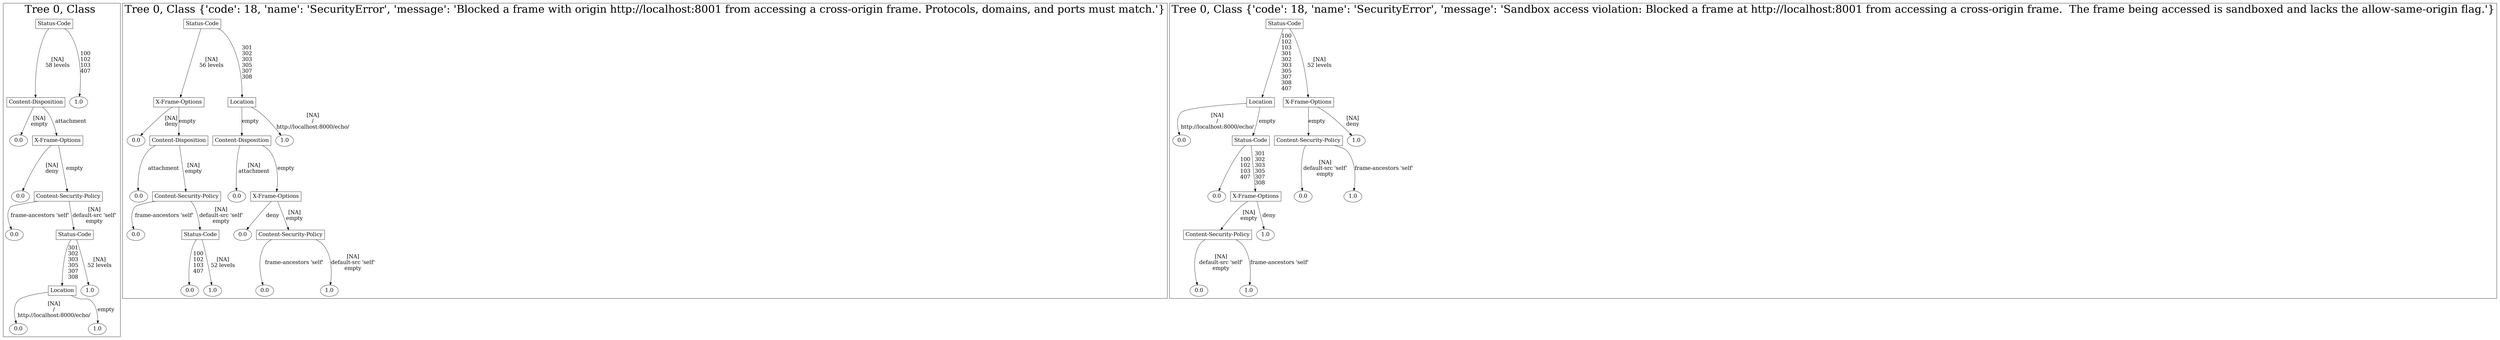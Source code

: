 /*
Generated by:
    http://https://github.com/h2oai/h2o-3/tree/master/h2o-genmodel/src/main/java/hex/genmodel/tools/PrintMojo.java
*/

/*
On a mac:

$ brew install graphviz
$ dot -Tpng file.gv -o file.png
$ open file.png
*/

digraph G {

subgraph cluster_0 {
/* Nodes */

/* Level 0 */
{
"SG_0_Node_0" [shape=box, fontsize=20, label="Status-Code"]
}

/* Level 1 */
{
"SG_0_Node_1" [shape=box, fontsize=20, label="Content-Disposition"]
"SG_0_Node_6" [fontsize=20, label="1.0"]
}

/* Level 2 */
{
"SG_0_Node_7" [fontsize=20, label="0.0"]
"SG_0_Node_2" [shape=box, fontsize=20, label="X-Frame-Options"]
}

/* Level 3 */
{
"SG_0_Node_8" [fontsize=20, label="0.0"]
"SG_0_Node_3" [shape=box, fontsize=20, label="Content-Security-Policy"]
}

/* Level 4 */
{
"SG_0_Node_9" [fontsize=20, label="0.0"]
"SG_0_Node_4" [shape=box, fontsize=20, label="Status-Code"]
}

/* Level 5 */
{
"SG_0_Node_5" [shape=box, fontsize=20, label="Location"]
"SG_0_Node_10" [fontsize=20, label="1.0"]
}

/* Level 6 */
{
"SG_0_Node_11" [fontsize=20, label="0.0"]
"SG_0_Node_12" [fontsize=20, label="1.0"]
}

/* Edges */
"SG_0_Node_0" -> "SG_0_Node_1" [fontsize=20, label="[NA]
58 levels
"]
"SG_0_Node_0" -> "SG_0_Node_6" [fontsize=20, label="100
102
103
407
"]
"SG_0_Node_1" -> "SG_0_Node_7" [fontsize=20, label="[NA]
empty
"]
"SG_0_Node_1" -> "SG_0_Node_2" [fontsize=20, label="attachment
"]
"SG_0_Node_2" -> "SG_0_Node_8" [fontsize=20, label="[NA]
deny
"]
"SG_0_Node_2" -> "SG_0_Node_3" [fontsize=20, label="empty
"]
"SG_0_Node_3" -> "SG_0_Node_9" [fontsize=20, label="frame-ancestors 'self'
"]
"SG_0_Node_3" -> "SG_0_Node_4" [fontsize=20, label="[NA]
default-src 'self'
empty
"]
"SG_0_Node_4" -> "SG_0_Node_5" [fontsize=20, label="301
302
303
305
307
308
"]
"SG_0_Node_4" -> "SG_0_Node_10" [fontsize=20, label="[NA]
52 levels
"]
"SG_0_Node_5" -> "SG_0_Node_11" [fontsize=20, label="[NA]
/
http://localhost:8000/echo/
"]
"SG_0_Node_5" -> "SG_0_Node_12" [fontsize=20, label="empty
"]

fontsize=40
label="Tree 0, Class "
}

subgraph cluster_1 {
/* Nodes */

/* Level 0 */
{
"SG_1_Node_0" [shape=box, fontsize=20, label="Status-Code"]
}

/* Level 1 */
{
"SG_1_Node_1" [shape=box, fontsize=20, label="X-Frame-Options"]
"SG_1_Node_2" [shape=box, fontsize=20, label="Location"]
}

/* Level 2 */
{
"SG_1_Node_9" [fontsize=20, label="0.0"]
"SG_1_Node_3" [shape=box, fontsize=20, label="Content-Disposition"]
"SG_1_Node_4" [shape=box, fontsize=20, label="Content-Disposition"]
"SG_1_Node_10" [fontsize=20, label="1.0"]
}

/* Level 3 */
{
"SG_1_Node_11" [fontsize=20, label="0.0"]
"SG_1_Node_5" [shape=box, fontsize=20, label="Content-Security-Policy"]
"SG_1_Node_12" [fontsize=20, label="0.0"]
"SG_1_Node_6" [shape=box, fontsize=20, label="X-Frame-Options"]
}

/* Level 4 */
{
"SG_1_Node_13" [fontsize=20, label="0.0"]
"SG_1_Node_7" [shape=box, fontsize=20, label="Status-Code"]
"SG_1_Node_14" [fontsize=20, label="0.0"]
"SG_1_Node_8" [shape=box, fontsize=20, label="Content-Security-Policy"]
}

/* Level 5 */
{
"SG_1_Node_15" [fontsize=20, label="0.0"]
"SG_1_Node_16" [fontsize=20, label="1.0"]
"SG_1_Node_17" [fontsize=20, label="0.0"]
"SG_1_Node_18" [fontsize=20, label="1.0"]
}

/* Edges */
"SG_1_Node_0" -> "SG_1_Node_1" [fontsize=20, label="[NA]
56 levels
"]
"SG_1_Node_0" -> "SG_1_Node_2" [fontsize=20, label="301
302
303
305
307
308
"]
"SG_1_Node_2" -> "SG_1_Node_4" [fontsize=20, label="empty
"]
"SG_1_Node_2" -> "SG_1_Node_10" [fontsize=20, label="[NA]
/
http://localhost:8000/echo/
"]
"SG_1_Node_4" -> "SG_1_Node_12" [fontsize=20, label="[NA]
attachment
"]
"SG_1_Node_4" -> "SG_1_Node_6" [fontsize=20, label="empty
"]
"SG_1_Node_6" -> "SG_1_Node_14" [fontsize=20, label="deny
"]
"SG_1_Node_6" -> "SG_1_Node_8" [fontsize=20, label="[NA]
empty
"]
"SG_1_Node_8" -> "SG_1_Node_17" [fontsize=20, label="frame-ancestors 'self'
"]
"SG_1_Node_8" -> "SG_1_Node_18" [fontsize=20, label="[NA]
default-src 'self'
empty
"]
"SG_1_Node_1" -> "SG_1_Node_9" [fontsize=20, label="[NA]
deny
"]
"SG_1_Node_1" -> "SG_1_Node_3" [fontsize=20, label="empty
"]
"SG_1_Node_3" -> "SG_1_Node_11" [fontsize=20, label="attachment
"]
"SG_1_Node_3" -> "SG_1_Node_5" [fontsize=20, label="[NA]
empty
"]
"SG_1_Node_5" -> "SG_1_Node_13" [fontsize=20, label="frame-ancestors 'self'
"]
"SG_1_Node_5" -> "SG_1_Node_7" [fontsize=20, label="[NA]
default-src 'self'
empty
"]
"SG_1_Node_7" -> "SG_1_Node_15" [fontsize=20, label="100
102
103
407
"]
"SG_1_Node_7" -> "SG_1_Node_16" [fontsize=20, label="[NA]
52 levels
"]

fontsize=40
label="Tree 0, Class {'code': 18, 'name': 'SecurityError', 'message': 'Blocked a frame with origin http://localhost:8001 from accessing a cross-origin frame. Protocols, domains, and ports must match.'}"
}

subgraph cluster_2 {
/* Nodes */

/* Level 0 */
{
"SG_2_Node_0" [shape=box, fontsize=20, label="Status-Code"]
}

/* Level 1 */
{
"SG_2_Node_1" [shape=box, fontsize=20, label="Location"]
"SG_2_Node_2" [shape=box, fontsize=20, label="X-Frame-Options"]
}

/* Level 2 */
{
"SG_2_Node_7" [fontsize=20, label="0.0"]
"SG_2_Node_3" [shape=box, fontsize=20, label="Status-Code"]
"SG_2_Node_4" [shape=box, fontsize=20, label="Content-Security-Policy"]
"SG_2_Node_8" [fontsize=20, label="1.0"]
}

/* Level 3 */
{
"SG_2_Node_9" [fontsize=20, label="0.0"]
"SG_2_Node_5" [shape=box, fontsize=20, label="X-Frame-Options"]
"SG_2_Node_10" [fontsize=20, label="0.0"]
"SG_2_Node_11" [fontsize=20, label="1.0"]
}

/* Level 4 */
{
"SG_2_Node_6" [shape=box, fontsize=20, label="Content-Security-Policy"]
"SG_2_Node_12" [fontsize=20, label="1.0"]
}

/* Level 5 */
{
"SG_2_Node_13" [fontsize=20, label="0.0"]
"SG_2_Node_14" [fontsize=20, label="1.0"]
}

/* Edges */
"SG_2_Node_0" -> "SG_2_Node_1" [fontsize=20, label="100
102
103
301
302
303
305
307
308
407
"]
"SG_2_Node_0" -> "SG_2_Node_2" [fontsize=20, label="[NA]
52 levels
"]
"SG_2_Node_2" -> "SG_2_Node_4" [fontsize=20, label="empty
"]
"SG_2_Node_2" -> "SG_2_Node_8" [fontsize=20, label="[NA]
deny
"]
"SG_2_Node_4" -> "SG_2_Node_10" [fontsize=20, label="[NA]
default-src 'self'
empty
"]
"SG_2_Node_4" -> "SG_2_Node_11" [fontsize=20, label="frame-ancestors 'self'
"]
"SG_2_Node_1" -> "SG_2_Node_7" [fontsize=20, label="[NA]
/
http://localhost:8000/echo/
"]
"SG_2_Node_1" -> "SG_2_Node_3" [fontsize=20, label="empty
"]
"SG_2_Node_3" -> "SG_2_Node_9" [fontsize=20, label="100
102
103
407
"]
"SG_2_Node_3" -> "SG_2_Node_5" [fontsize=20, label="301
302
303
305
307
308
"]
"SG_2_Node_5" -> "SG_2_Node_6" [fontsize=20, label="[NA]
empty
"]
"SG_2_Node_5" -> "SG_2_Node_12" [fontsize=20, label="deny
"]
"SG_2_Node_6" -> "SG_2_Node_13" [fontsize=20, label="[NA]
default-src 'self'
empty
"]
"SG_2_Node_6" -> "SG_2_Node_14" [fontsize=20, label="frame-ancestors 'self'
"]

fontsize=40
label="Tree 0, Class {'code': 18, 'name': 'SecurityError', 'message': 'Sandbox access violation: Blocked a frame at http://localhost:8001 from accessing a cross-origin frame.  The frame being accessed is sandboxed and lacks the allow-same-origin flag.'}"
}

}

